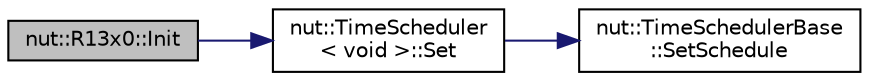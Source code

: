 digraph "nut::R13x0::Init"
{
 // LATEX_PDF_SIZE
  edge [fontname="Helvetica",fontsize="10",labelfontname="Helvetica",labelfontsize="10"];
  node [fontname="Helvetica",fontsize="10",shape=record];
  rankdir="LR";
  Node1 [label="nut::R13x0::Init",height=0.2,width=0.4,color="black", fillcolor="grey75", style="filled", fontcolor="black",tooltip="初期化関数"];
  Node1 -> Node2 [color="midnightblue",fontsize="10",style="solid",fontname="Helvetica"];
  Node2 [label="nut::TimeScheduler\l\< void \>::Set",height=0.2,width=0.4,color="black", fillcolor="white", style="filled",URL="$db/de6/classnut_1_1_time_scheduler_3_01void_01_4.html#a01c1530d879d361ca439023538a83ddd",tooltip="スケジューラのセット"];
  Node2 -> Node3 [color="midnightblue",fontsize="10",style="solid",fontname="Helvetica"];
  Node3 [label="nut::TimeSchedulerBase\l::SetSchedule",height=0.2,width=0.4,color="black", fillcolor="white", style="filled",URL="$d9/d00/classnut_1_1_time_scheduler_base.html#a7c8bf2346e24d05dec2caf68a8d6a8e6",tooltip="スケジューラのセット"];
}
